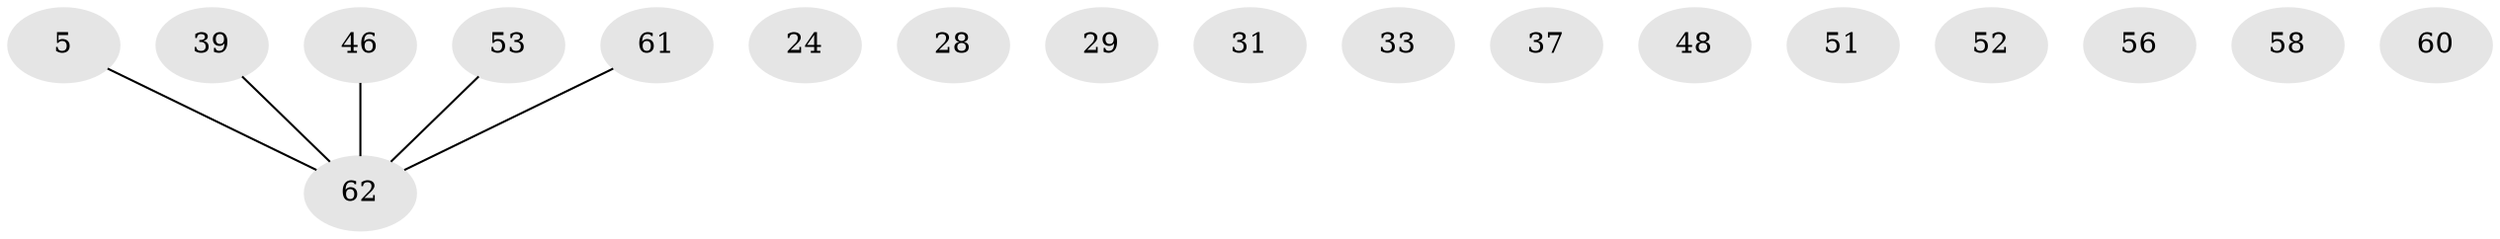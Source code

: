 // original degree distribution, {2: 0.22580645161290322, 3: 0.24193548387096775, 4: 0.06451612903225806, 1: 0.3225806451612903, 0: 0.12903225806451613, 7: 0.016129032258064516}
// Generated by graph-tools (version 1.1) at 2025/42/03/04/25 21:42:20]
// undirected, 18 vertices, 5 edges
graph export_dot {
graph [start="1"]
  node [color=gray90,style=filled];
  5 [super="+4"];
  24;
  28 [super="+20"];
  29;
  31;
  33;
  37;
  39;
  46 [super="+3+6+17+19+25+36"];
  48;
  51 [super="+8"];
  52 [super="+11"];
  53;
  56 [super="+18+27"];
  58;
  60;
  61 [super="+40+34+55+26+59"];
  62 [super="+15+10+45+47+42+57+54+35"];
  5 -- 62 [weight=4];
  39 -- 62;
  46 -- 62 [weight=5];
  53 -- 62 [weight=3];
  61 -- 62;
}
